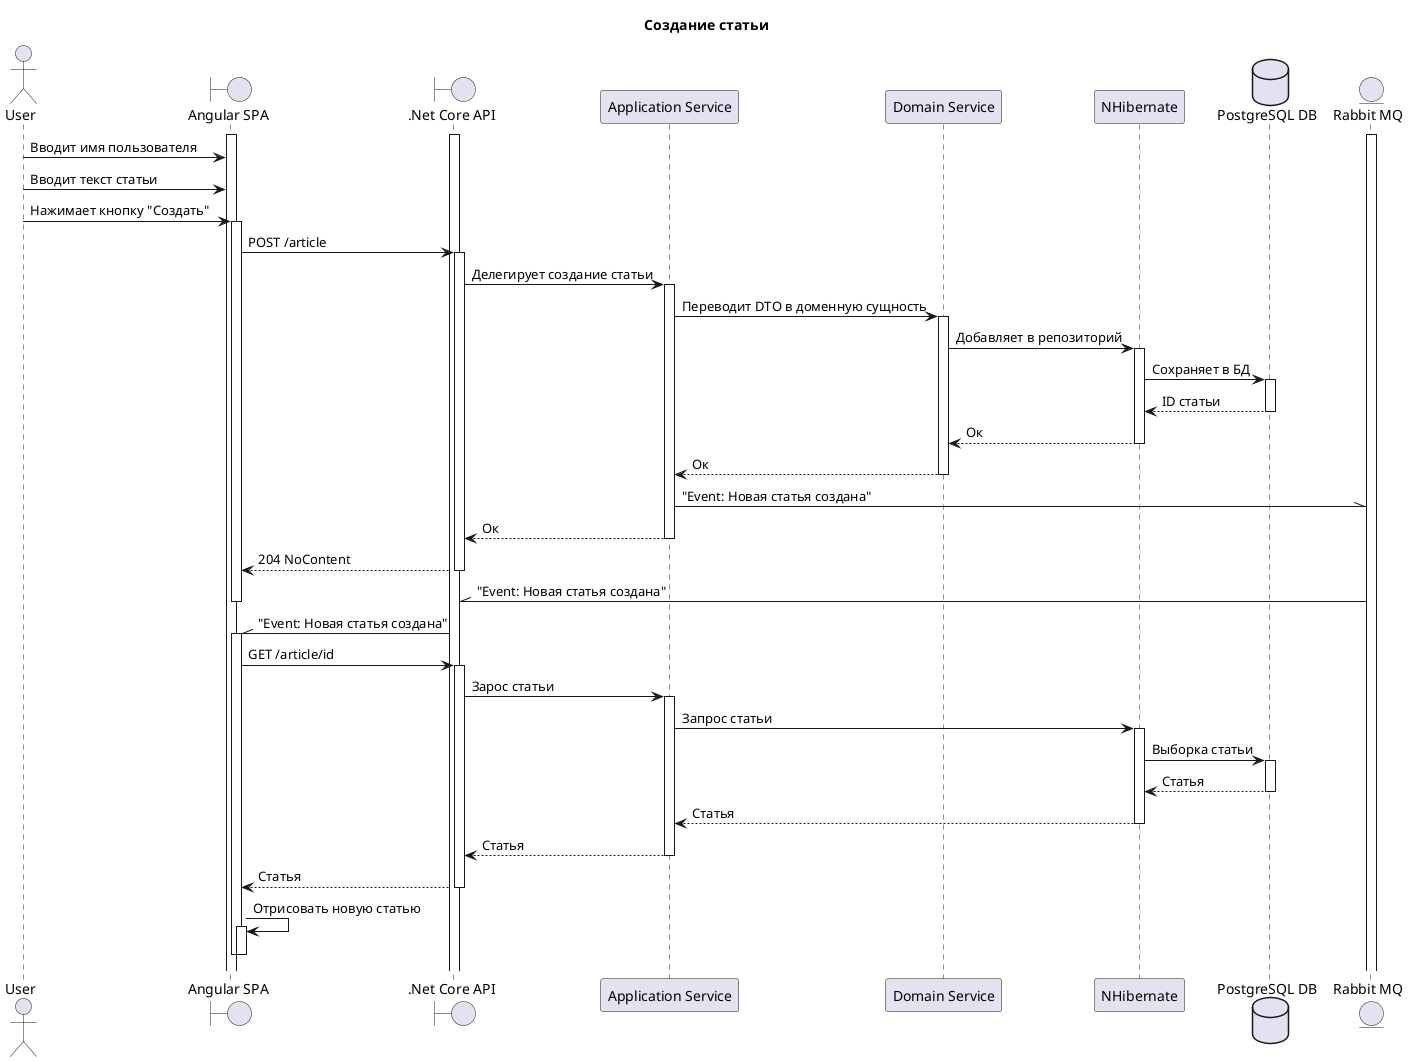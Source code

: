 @startuml

title "Создание статьи"

actor "User" as user
boundary "Angular SPA" as spa
boundary ".Net Core API" as api
participant "Application Service" as app
participant "Domain Service" as domain
participant "NHibernate" as rep
database "PostgreSQL DB" as db
entity "Rabbit MQ" as mq

activate spa
activate api
activate mq

user -> spa : Вводит имя пользователя
user -> spa : Вводит текст статьи
user -> spa : Нажимает кнопку "Создать"
activate spa

spa -> api : POST /article
activate api


api -> app : Делегирует создание статьи
activate app

app -> domain : Переводит DTO в доменную сущность
activate domain

domain -> rep : Добавляет в репозиторий
activate rep

rep -> db : Сохраняет в БД
activate db

db --> rep : ID статьи
deactivate db

rep --> domain : Ок
deactivate rep

domain --> app : Ок
deactivate domain

app -\\ mq : "Event: Новая статья создана"

app --> api : Ок

deactivate app

api --> spa : 204 NoContent
deactivate api

mq -\\ api : "Event: Новая статья создана"
deactivate spa


api -\\ spa : "Event: Новая статья создана"
activate spa

spa -> api : GET /article/id
activate api

api -> app : Зарос статьи
activate app

app -> rep : Запрос статьи
activate rep

rep -> db : Выборка статьи
activate db

db --> rep : Статья
deactivate db

rep --> app : Статья
deactivate rep

app --> api : Статья
deactivate app

api --> spa: Статья
deactivate api

spa -> spa : Отрисовать новую статью
activate spa
deactivate spa
deactivate spa


@enduml
